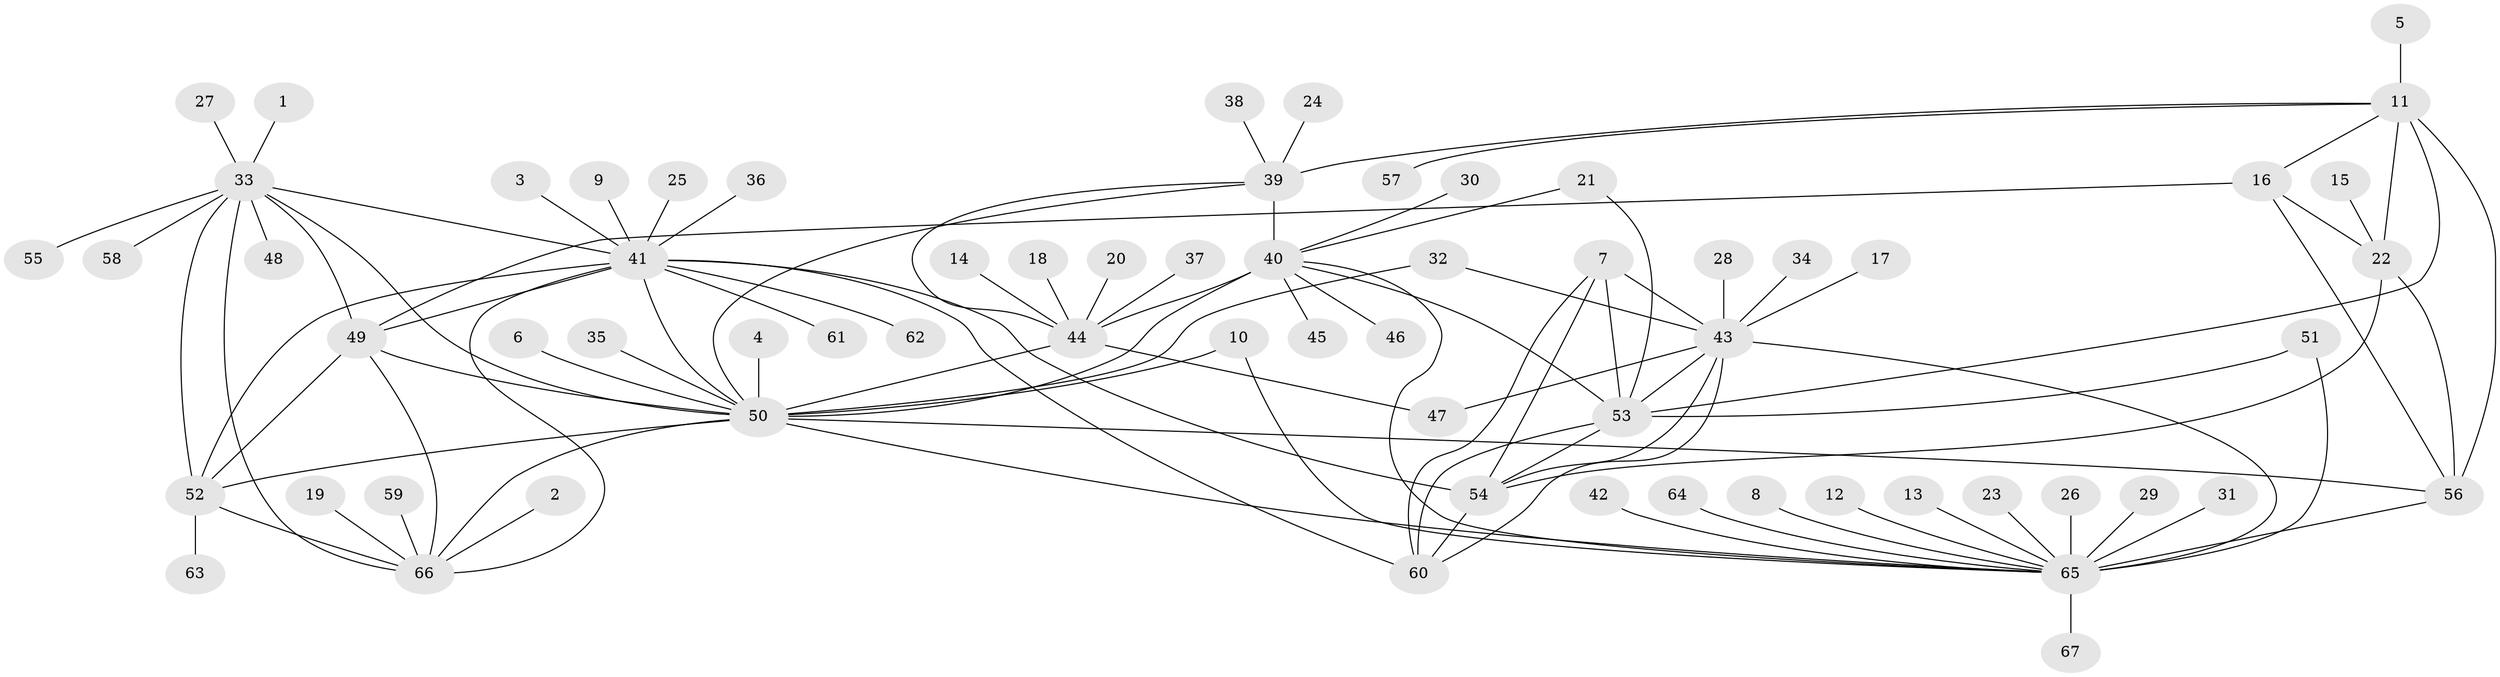 // original degree distribution, {7: 0.04477611940298507, 12: 0.014925373134328358, 10: 0.014925373134328358, 8: 0.03731343283582089, 11: 0.022388059701492536, 9: 0.05223880597014925, 6: 0.022388059701492536, 14: 0.007462686567164179, 13: 0.007462686567164179, 1: 0.6044776119402985, 2: 0.13432835820895522, 3: 0.029850746268656716, 4: 0.007462686567164179}
// Generated by graph-tools (version 1.1) at 2025/50/03/09/25 03:50:31]
// undirected, 67 vertices, 102 edges
graph export_dot {
graph [start="1"]
  node [color=gray90,style=filled];
  1;
  2;
  3;
  4;
  5;
  6;
  7;
  8;
  9;
  10;
  11;
  12;
  13;
  14;
  15;
  16;
  17;
  18;
  19;
  20;
  21;
  22;
  23;
  24;
  25;
  26;
  27;
  28;
  29;
  30;
  31;
  32;
  33;
  34;
  35;
  36;
  37;
  38;
  39;
  40;
  41;
  42;
  43;
  44;
  45;
  46;
  47;
  48;
  49;
  50;
  51;
  52;
  53;
  54;
  55;
  56;
  57;
  58;
  59;
  60;
  61;
  62;
  63;
  64;
  65;
  66;
  67;
  1 -- 33 [weight=1.0];
  2 -- 66 [weight=1.0];
  3 -- 41 [weight=1.0];
  4 -- 50 [weight=1.0];
  5 -- 11 [weight=1.0];
  6 -- 50 [weight=1.0];
  7 -- 43 [weight=1.0];
  7 -- 53 [weight=2.0];
  7 -- 54 [weight=1.0];
  7 -- 60 [weight=1.0];
  8 -- 65 [weight=1.0];
  9 -- 41 [weight=1.0];
  10 -- 50 [weight=1.0];
  10 -- 65 [weight=1.0];
  11 -- 16 [weight=3.0];
  11 -- 22 [weight=3.0];
  11 -- 39 [weight=1.0];
  11 -- 53 [weight=1.0];
  11 -- 56 [weight=3.0];
  11 -- 57 [weight=1.0];
  12 -- 65 [weight=1.0];
  13 -- 65 [weight=1.0];
  14 -- 44 [weight=1.0];
  15 -- 22 [weight=1.0];
  16 -- 22 [weight=1.0];
  16 -- 49 [weight=1.0];
  16 -- 56 [weight=1.0];
  17 -- 43 [weight=1.0];
  18 -- 44 [weight=1.0];
  19 -- 66 [weight=1.0];
  20 -- 44 [weight=1.0];
  21 -- 40 [weight=1.0];
  21 -- 53 [weight=1.0];
  22 -- 54 [weight=1.0];
  22 -- 56 [weight=1.0];
  23 -- 65 [weight=1.0];
  24 -- 39 [weight=1.0];
  25 -- 41 [weight=1.0];
  26 -- 65 [weight=1.0];
  27 -- 33 [weight=1.0];
  28 -- 43 [weight=1.0];
  29 -- 65 [weight=1.0];
  30 -- 40 [weight=1.0];
  31 -- 65 [weight=1.0];
  32 -- 43 [weight=1.0];
  32 -- 50 [weight=1.0];
  33 -- 41 [weight=1.0];
  33 -- 48 [weight=1.0];
  33 -- 49 [weight=1.0];
  33 -- 50 [weight=1.0];
  33 -- 52 [weight=1.0];
  33 -- 55 [weight=1.0];
  33 -- 58 [weight=1.0];
  33 -- 66 [weight=1.0];
  34 -- 43 [weight=1.0];
  35 -- 50 [weight=1.0];
  36 -- 41 [weight=1.0];
  37 -- 44 [weight=1.0];
  38 -- 39 [weight=1.0];
  39 -- 40 [weight=3.0];
  39 -- 44 [weight=1.0];
  39 -- 50 [weight=1.0];
  40 -- 44 [weight=3.0];
  40 -- 45 [weight=1.0];
  40 -- 46 [weight=1.0];
  40 -- 50 [weight=4.0];
  40 -- 53 [weight=1.0];
  40 -- 65 [weight=1.0];
  41 -- 49 [weight=1.0];
  41 -- 50 [weight=1.0];
  41 -- 52 [weight=1.0];
  41 -- 54 [weight=1.0];
  41 -- 60 [weight=1.0];
  41 -- 61 [weight=1.0];
  41 -- 62 [weight=1.0];
  41 -- 66 [weight=1.0];
  42 -- 65 [weight=1.0];
  43 -- 47 [weight=1.0];
  43 -- 53 [weight=2.0];
  43 -- 54 [weight=1.0];
  43 -- 60 [weight=1.0];
  43 -- 65 [weight=1.0];
  44 -- 47 [weight=1.0];
  44 -- 50 [weight=1.0];
  49 -- 50 [weight=2.0];
  49 -- 52 [weight=1.0];
  49 -- 66 [weight=1.0];
  50 -- 52 [weight=1.0];
  50 -- 56 [weight=1.0];
  50 -- 65 [weight=1.0];
  50 -- 66 [weight=1.0];
  51 -- 53 [weight=1.0];
  51 -- 65 [weight=5.0];
  52 -- 63 [weight=1.0];
  52 -- 66 [weight=1.0];
  53 -- 54 [weight=2.0];
  53 -- 60 [weight=2.0];
  54 -- 60 [weight=1.0];
  56 -- 65 [weight=1.0];
  59 -- 66 [weight=1.0];
  64 -- 65 [weight=1.0];
  65 -- 67 [weight=1.0];
}
